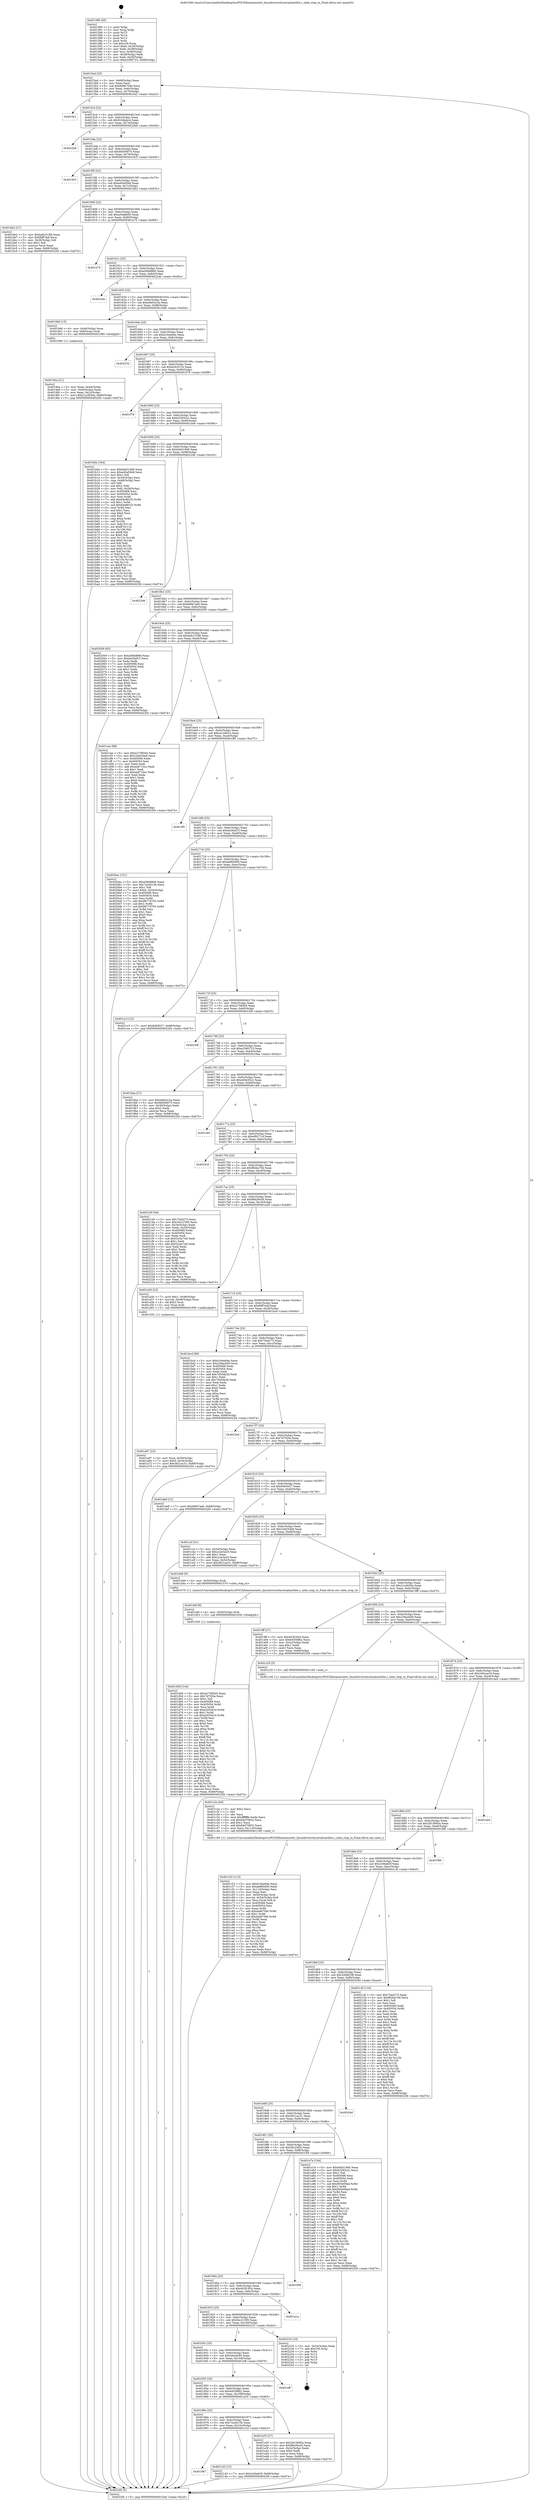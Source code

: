 digraph "0x401580" {
  label = "0x401580 (/mnt/c/Users/mathe/Desktop/tcc/POCII/binaries/extr_linuxdriversttyserialuartlite.c_ulite_stop_tx_Final-ollvm.out::main(0))"
  labelloc = "t"
  node[shape=record]

  Entry [label="",width=0.3,height=0.3,shape=circle,fillcolor=black,style=filled]
  "0x4015ad" [label="{
     0x4015ad [23]\l
     | [instrs]\l
     &nbsp;&nbsp;0x4015ad \<+3\>: mov -0x68(%rbp),%eax\l
     &nbsp;&nbsp;0x4015b0 \<+2\>: mov %eax,%ecx\l
     &nbsp;&nbsp;0x4015b2 \<+6\>: sub $0x8d96754b,%ecx\l
     &nbsp;&nbsp;0x4015b8 \<+3\>: mov %eax,-0x6c(%rbp)\l
     &nbsp;&nbsp;0x4015bb \<+3\>: mov %ecx,-0x70(%rbp)\l
     &nbsp;&nbsp;0x4015be \<+6\>: je 0000000000401fa2 \<main+0xa22\>\l
  }"]
  "0x401fa2" [label="{
     0x401fa2\l
  }", style=dashed]
  "0x4015c4" [label="{
     0x4015c4 [22]\l
     | [instrs]\l
     &nbsp;&nbsp;0x4015c4 \<+5\>: jmp 00000000004015c9 \<main+0x49\>\l
     &nbsp;&nbsp;0x4015c9 \<+3\>: mov -0x6c(%rbp),%eax\l
     &nbsp;&nbsp;0x4015cc \<+5\>: sub $0x91b6abc4,%eax\l
     &nbsp;&nbsp;0x4015d1 \<+3\>: mov %eax,-0x74(%rbp)\l
     &nbsp;&nbsp;0x4015d4 \<+6\>: je 00000000004022bd \<main+0xd3d\>\l
  }"]
  Exit [label="",width=0.3,height=0.3,shape=circle,fillcolor=black,style=filled,peripheries=2]
  "0x4022bd" [label="{
     0x4022bd\l
  }", style=dashed]
  "0x4015da" [label="{
     0x4015da [22]\l
     | [instrs]\l
     &nbsp;&nbsp;0x4015da \<+5\>: jmp 00000000004015df \<main+0x5f\>\l
     &nbsp;&nbsp;0x4015df \<+3\>: mov -0x6c(%rbp),%eax\l
     &nbsp;&nbsp;0x4015e2 \<+5\>: sub $0x9d506075,%eax\l
     &nbsp;&nbsp;0x4015e7 \<+3\>: mov %eax,-0x78(%rbp)\l
     &nbsp;&nbsp;0x4015ea \<+6\>: je 00000000004019c5 \<main+0x445\>\l
  }"]
  "0x401987" [label="{
     0x401987\l
  }", style=dashed]
  "0x4019c5" [label="{
     0x4019c5\l
  }", style=dashed]
  "0x4015f0" [label="{
     0x4015f0 [22]\l
     | [instrs]\l
     &nbsp;&nbsp;0x4015f0 \<+5\>: jmp 00000000004015f5 \<main+0x75\>\l
     &nbsp;&nbsp;0x4015f5 \<+3\>: mov -0x6c(%rbp),%eax\l
     &nbsp;&nbsp;0x4015f8 \<+5\>: sub $0xa45a50dd,%eax\l
     &nbsp;&nbsp;0x4015fd \<+3\>: mov %eax,-0x7c(%rbp)\l
     &nbsp;&nbsp;0x401600 \<+6\>: je 0000000000401bb2 \<main+0x632\>\l
  }"]
  "0x402143" [label="{
     0x402143 [12]\l
     | [instrs]\l
     &nbsp;&nbsp;0x402143 \<+7\>: movl $0x2c94a63f,-0x68(%rbp)\l
     &nbsp;&nbsp;0x40214a \<+5\>: jmp 00000000004022f4 \<main+0xd74\>\l
  }"]
  "0x401bb2" [label="{
     0x401bb2 [27]\l
     | [instrs]\l
     &nbsp;&nbsp;0x401bb2 \<+5\>: mov $0xba615186,%eax\l
     &nbsp;&nbsp;0x401bb7 \<+5\>: mov $0xfbff7daf,%ecx\l
     &nbsp;&nbsp;0x401bbc \<+3\>: mov -0x26(%rbp),%dl\l
     &nbsp;&nbsp;0x401bbf \<+3\>: test $0x1,%dl\l
     &nbsp;&nbsp;0x401bc2 \<+3\>: cmovne %ecx,%eax\l
     &nbsp;&nbsp;0x401bc5 \<+3\>: mov %eax,-0x68(%rbp)\l
     &nbsp;&nbsp;0x401bc8 \<+5\>: jmp 00000000004022f4 \<main+0xd74\>\l
  }"]
  "0x401606" [label="{
     0x401606 [22]\l
     | [instrs]\l
     &nbsp;&nbsp;0x401606 \<+5\>: jmp 000000000040160b \<main+0x8b\>\l
     &nbsp;&nbsp;0x40160b \<+3\>: mov -0x6c(%rbp),%eax\l
     &nbsp;&nbsp;0x40160e \<+5\>: sub $0xa54a8e00,%eax\l
     &nbsp;&nbsp;0x401613 \<+3\>: mov %eax,-0x80(%rbp)\l
     &nbsp;&nbsp;0x401616 \<+6\>: je 0000000000401e75 \<main+0x8f5\>\l
  }"]
  "0x401d58" [label="{
     0x401d58 [144]\l
     | [instrs]\l
     &nbsp;&nbsp;0x401d58 \<+5\>: mov $0xe27585b5,%eax\l
     &nbsp;&nbsp;0x401d5d \<+5\>: mov $0x7d7f20e,%ecx\l
     &nbsp;&nbsp;0x401d62 \<+2\>: mov $0x1,%dl\l
     &nbsp;&nbsp;0x401d64 \<+7\>: mov 0x405068,%esi\l
     &nbsp;&nbsp;0x401d6b \<+8\>: mov 0x405054,%r8d\l
     &nbsp;&nbsp;0x401d73 \<+3\>: mov %esi,%r9d\l
     &nbsp;&nbsp;0x401d76 \<+7\>: add $0xa2f33d1d,%r9d\l
     &nbsp;&nbsp;0x401d7d \<+4\>: sub $0x1,%r9d\l
     &nbsp;&nbsp;0x401d81 \<+7\>: sub $0xa2f33d1d,%r9d\l
     &nbsp;&nbsp;0x401d88 \<+4\>: imul %r9d,%esi\l
     &nbsp;&nbsp;0x401d8c \<+3\>: and $0x1,%esi\l
     &nbsp;&nbsp;0x401d8f \<+3\>: cmp $0x0,%esi\l
     &nbsp;&nbsp;0x401d92 \<+4\>: sete %r10b\l
     &nbsp;&nbsp;0x401d96 \<+4\>: cmp $0xa,%r8d\l
     &nbsp;&nbsp;0x401d9a \<+4\>: setl %r11b\l
     &nbsp;&nbsp;0x401d9e \<+3\>: mov %r10b,%bl\l
     &nbsp;&nbsp;0x401da1 \<+3\>: xor $0xff,%bl\l
     &nbsp;&nbsp;0x401da4 \<+3\>: mov %r11b,%r14b\l
     &nbsp;&nbsp;0x401da7 \<+4\>: xor $0xff,%r14b\l
     &nbsp;&nbsp;0x401dab \<+3\>: xor $0x0,%dl\l
     &nbsp;&nbsp;0x401dae \<+3\>: mov %bl,%r15b\l
     &nbsp;&nbsp;0x401db1 \<+4\>: and $0x0,%r15b\l
     &nbsp;&nbsp;0x401db5 \<+3\>: and %dl,%r10b\l
     &nbsp;&nbsp;0x401db8 \<+3\>: mov %r14b,%r12b\l
     &nbsp;&nbsp;0x401dbb \<+4\>: and $0x0,%r12b\l
     &nbsp;&nbsp;0x401dbf \<+3\>: and %dl,%r11b\l
     &nbsp;&nbsp;0x401dc2 \<+3\>: or %r10b,%r15b\l
     &nbsp;&nbsp;0x401dc5 \<+3\>: or %r11b,%r12b\l
     &nbsp;&nbsp;0x401dc8 \<+3\>: xor %r12b,%r15b\l
     &nbsp;&nbsp;0x401dcb \<+3\>: or %r14b,%bl\l
     &nbsp;&nbsp;0x401dce \<+3\>: xor $0xff,%bl\l
     &nbsp;&nbsp;0x401dd1 \<+3\>: or $0x0,%dl\l
     &nbsp;&nbsp;0x401dd4 \<+2\>: and %dl,%bl\l
     &nbsp;&nbsp;0x401dd6 \<+3\>: or %bl,%r15b\l
     &nbsp;&nbsp;0x401dd9 \<+4\>: test $0x1,%r15b\l
     &nbsp;&nbsp;0x401ddd \<+3\>: cmovne %ecx,%eax\l
     &nbsp;&nbsp;0x401de0 \<+3\>: mov %eax,-0x68(%rbp)\l
     &nbsp;&nbsp;0x401de3 \<+5\>: jmp 00000000004022f4 \<main+0xd74\>\l
  }"]
  "0x401e75" [label="{
     0x401e75\l
  }", style=dashed]
  "0x40161c" [label="{
     0x40161c [25]\l
     | [instrs]\l
     &nbsp;&nbsp;0x40161c \<+5\>: jmp 0000000000401621 \<main+0xa1\>\l
     &nbsp;&nbsp;0x401621 \<+3\>: mov -0x6c(%rbp),%eax\l
     &nbsp;&nbsp;0x401624 \<+5\>: sub $0xa59dd866,%eax\l
     &nbsp;&nbsp;0x401629 \<+6\>: mov %eax,-0x84(%rbp)\l
     &nbsp;&nbsp;0x40162f \<+6\>: je 00000000004022da \<main+0xd5a\>\l
  }"]
  "0x401d4f" [label="{
     0x401d4f [9]\l
     | [instrs]\l
     &nbsp;&nbsp;0x401d4f \<+4\>: mov -0x50(%rbp),%rdi\l
     &nbsp;&nbsp;0x401d53 \<+5\>: call 0000000000401030 \<free@plt\>\l
     | [calls]\l
     &nbsp;&nbsp;0x401030 \{1\} (unknown)\l
  }"]
  "0x4022da" [label="{
     0x4022da\l
  }", style=dashed]
  "0x401635" [label="{
     0x401635 [25]\l
     | [instrs]\l
     &nbsp;&nbsp;0x401635 \<+5\>: jmp 000000000040163a \<main+0xba\>\l
     &nbsp;&nbsp;0x40163a \<+3\>: mov -0x6c(%rbp),%eax\l
     &nbsp;&nbsp;0x40163d \<+5\>: sub $0xa9a02c2a,%eax\l
     &nbsp;&nbsp;0x401642 \<+6\>: mov %eax,-0x88(%rbp)\l
     &nbsp;&nbsp;0x401648 \<+6\>: je 00000000004019dd \<main+0x45d\>\l
  }"]
  "0x401c52" [label="{
     0x401c52 [113]\l
     | [instrs]\l
     &nbsp;&nbsp;0x401c52 \<+5\>: mov $0xb16eeb4e,%ecx\l
     &nbsp;&nbsp;0x401c57 \<+5\>: mov $0xdef60d09,%edx\l
     &nbsp;&nbsp;0x401c5c \<+6\>: mov -0x114(%rbp),%esi\l
     &nbsp;&nbsp;0x401c62 \<+3\>: imul %eax,%esi\l
     &nbsp;&nbsp;0x401c65 \<+4\>: mov -0x50(%rbp),%rdi\l
     &nbsp;&nbsp;0x401c69 \<+4\>: movslq -0x54(%rbp),%r8\l
     &nbsp;&nbsp;0x401c6d \<+4\>: mov %esi,(%rdi,%r8,4)\l
     &nbsp;&nbsp;0x401c71 \<+7\>: mov 0x405068,%eax\l
     &nbsp;&nbsp;0x401c78 \<+7\>: mov 0x405054,%esi\l
     &nbsp;&nbsp;0x401c7f \<+3\>: mov %eax,%r9d\l
     &nbsp;&nbsp;0x401c82 \<+7\>: add $0x4a667f46,%r9d\l
     &nbsp;&nbsp;0x401c89 \<+4\>: sub $0x1,%r9d\l
     &nbsp;&nbsp;0x401c8d \<+7\>: sub $0x4a667f46,%r9d\l
     &nbsp;&nbsp;0x401c94 \<+4\>: imul %r9d,%eax\l
     &nbsp;&nbsp;0x401c98 \<+3\>: and $0x1,%eax\l
     &nbsp;&nbsp;0x401c9b \<+3\>: cmp $0x0,%eax\l
     &nbsp;&nbsp;0x401c9e \<+4\>: sete %r10b\l
     &nbsp;&nbsp;0x401ca2 \<+3\>: cmp $0xa,%esi\l
     &nbsp;&nbsp;0x401ca5 \<+4\>: setl %r11b\l
     &nbsp;&nbsp;0x401ca9 \<+3\>: mov %r10b,%bl\l
     &nbsp;&nbsp;0x401cac \<+3\>: and %r11b,%bl\l
     &nbsp;&nbsp;0x401caf \<+3\>: xor %r11b,%r10b\l
     &nbsp;&nbsp;0x401cb2 \<+3\>: or %r10b,%bl\l
     &nbsp;&nbsp;0x401cb5 \<+3\>: test $0x1,%bl\l
     &nbsp;&nbsp;0x401cb8 \<+3\>: cmovne %edx,%ecx\l
     &nbsp;&nbsp;0x401cbb \<+3\>: mov %ecx,-0x68(%rbp)\l
     &nbsp;&nbsp;0x401cbe \<+5\>: jmp 00000000004022f4 \<main+0xd74\>\l
  }"]
  "0x4019dd" [label="{
     0x4019dd [13]\l
     | [instrs]\l
     &nbsp;&nbsp;0x4019dd \<+4\>: mov -0x40(%rbp),%rax\l
     &nbsp;&nbsp;0x4019e1 \<+4\>: mov 0x8(%rax),%rdi\l
     &nbsp;&nbsp;0x4019e5 \<+5\>: call 0000000000401060 \<atoi@plt\>\l
     | [calls]\l
     &nbsp;&nbsp;0x401060 \{1\} (unknown)\l
  }"]
  "0x40164e" [label="{
     0x40164e [25]\l
     | [instrs]\l
     &nbsp;&nbsp;0x40164e \<+5\>: jmp 0000000000401653 \<main+0xd3\>\l
     &nbsp;&nbsp;0x401653 \<+3\>: mov -0x6c(%rbp),%eax\l
     &nbsp;&nbsp;0x401656 \<+5\>: sub $0xb16eeb4e,%eax\l
     &nbsp;&nbsp;0x40165b \<+6\>: mov %eax,-0x8c(%rbp)\l
     &nbsp;&nbsp;0x401661 \<+6\>: je 0000000000402252 \<main+0xcd2\>\l
  }"]
  "0x401c2a" [label="{
     0x401c2a [40]\l
     | [instrs]\l
     &nbsp;&nbsp;0x401c2a \<+5\>: mov $0x2,%ecx\l
     &nbsp;&nbsp;0x401c2f \<+1\>: cltd\l
     &nbsp;&nbsp;0x401c30 \<+2\>: idiv %ecx\l
     &nbsp;&nbsp;0x401c32 \<+6\>: imul $0xfffffffe,%edx,%ecx\l
     &nbsp;&nbsp;0x401c38 \<+6\>: sub $0x64d70832,%ecx\l
     &nbsp;&nbsp;0x401c3e \<+3\>: add $0x1,%ecx\l
     &nbsp;&nbsp;0x401c41 \<+6\>: add $0x64d70832,%ecx\l
     &nbsp;&nbsp;0x401c47 \<+6\>: mov %ecx,-0x114(%rbp)\l
     &nbsp;&nbsp;0x401c4d \<+5\>: call 0000000000401160 \<next_i\>\l
     | [calls]\l
     &nbsp;&nbsp;0x401160 \{1\} (/mnt/c/Users/mathe/Desktop/tcc/POCII/binaries/extr_linuxdriversttyserialuartlite.c_ulite_stop_tx_Final-ollvm.out::next_i)\l
  }"]
  "0x402252" [label="{
     0x402252\l
  }", style=dashed]
  "0x401667" [label="{
     0x401667 [25]\l
     | [instrs]\l
     &nbsp;&nbsp;0x401667 \<+5\>: jmp 000000000040166c \<main+0xec\>\l
     &nbsp;&nbsp;0x40166c \<+3\>: mov -0x6c(%rbp),%eax\l
     &nbsp;&nbsp;0x40166f \<+5\>: sub $0xb242f11b,%eax\l
     &nbsp;&nbsp;0x401674 \<+6\>: mov %eax,-0x90(%rbp)\l
     &nbsp;&nbsp;0x40167a \<+6\>: je 0000000000401f78 \<main+0x9f8\>\l
  }"]
  "0x401a67" [label="{
     0x401a67 [23]\l
     | [instrs]\l
     &nbsp;&nbsp;0x401a67 \<+4\>: mov %rax,-0x50(%rbp)\l
     &nbsp;&nbsp;0x401a6b \<+7\>: movl $0x0,-0x54(%rbp)\l
     &nbsp;&nbsp;0x401a72 \<+7\>: movl $0x3621ac31,-0x68(%rbp)\l
     &nbsp;&nbsp;0x401a79 \<+5\>: jmp 00000000004022f4 \<main+0xd74\>\l
  }"]
  "0x401f78" [label="{
     0x401f78\l
  }", style=dashed]
  "0x401680" [label="{
     0x401680 [25]\l
     | [instrs]\l
     &nbsp;&nbsp;0x401680 \<+5\>: jmp 0000000000401685 \<main+0x105\>\l
     &nbsp;&nbsp;0x401685 \<+3\>: mov -0x6c(%rbp),%eax\l
     &nbsp;&nbsp;0x401688 \<+5\>: sub $0xb3293c2c,%eax\l
     &nbsp;&nbsp;0x40168d \<+6\>: mov %eax,-0x94(%rbp)\l
     &nbsp;&nbsp;0x401693 \<+6\>: je 0000000000401b0e \<main+0x58e\>\l
  }"]
  "0x40196e" [label="{
     0x40196e [25]\l
     | [instrs]\l
     &nbsp;&nbsp;0x40196e \<+5\>: jmp 0000000000401973 \<main+0x3f3\>\l
     &nbsp;&nbsp;0x401973 \<+3\>: mov -0x6c(%rbp),%eax\l
     &nbsp;&nbsp;0x401976 \<+5\>: sub $0x7a2a0156,%eax\l
     &nbsp;&nbsp;0x40197b \<+6\>: mov %eax,-0x10c(%rbp)\l
     &nbsp;&nbsp;0x401981 \<+6\>: je 0000000000402143 \<main+0xbc3\>\l
  }"]
  "0x401b0e" [label="{
     0x401b0e [164]\l
     | [instrs]\l
     &nbsp;&nbsp;0x401b0e \<+5\>: mov $0xb9a519d0,%eax\l
     &nbsp;&nbsp;0x401b13 \<+5\>: mov $0xa45a50dd,%ecx\l
     &nbsp;&nbsp;0x401b18 \<+2\>: mov $0x1,%dl\l
     &nbsp;&nbsp;0x401b1a \<+3\>: mov -0x54(%rbp),%esi\l
     &nbsp;&nbsp;0x401b1d \<+3\>: cmp -0x48(%rbp),%esi\l
     &nbsp;&nbsp;0x401b20 \<+4\>: setl %dil\l
     &nbsp;&nbsp;0x401b24 \<+4\>: and $0x1,%dil\l
     &nbsp;&nbsp;0x401b28 \<+4\>: mov %dil,-0x26(%rbp)\l
     &nbsp;&nbsp;0x401b2c \<+7\>: mov 0x405068,%esi\l
     &nbsp;&nbsp;0x401b33 \<+8\>: mov 0x405054,%r8d\l
     &nbsp;&nbsp;0x401b3b \<+3\>: mov %esi,%r9d\l
     &nbsp;&nbsp;0x401b3e \<+7\>: add $0x64e881f2,%r9d\l
     &nbsp;&nbsp;0x401b45 \<+4\>: sub $0x1,%r9d\l
     &nbsp;&nbsp;0x401b49 \<+7\>: sub $0x64e881f2,%r9d\l
     &nbsp;&nbsp;0x401b50 \<+4\>: imul %r9d,%esi\l
     &nbsp;&nbsp;0x401b54 \<+3\>: and $0x1,%esi\l
     &nbsp;&nbsp;0x401b57 \<+3\>: cmp $0x0,%esi\l
     &nbsp;&nbsp;0x401b5a \<+4\>: sete %dil\l
     &nbsp;&nbsp;0x401b5e \<+4\>: cmp $0xa,%r8d\l
     &nbsp;&nbsp;0x401b62 \<+4\>: setl %r10b\l
     &nbsp;&nbsp;0x401b66 \<+3\>: mov %dil,%r11b\l
     &nbsp;&nbsp;0x401b69 \<+4\>: xor $0xff,%r11b\l
     &nbsp;&nbsp;0x401b6d \<+3\>: mov %r10b,%bl\l
     &nbsp;&nbsp;0x401b70 \<+3\>: xor $0xff,%bl\l
     &nbsp;&nbsp;0x401b73 \<+3\>: xor $0x0,%dl\l
     &nbsp;&nbsp;0x401b76 \<+3\>: mov %r11b,%r14b\l
     &nbsp;&nbsp;0x401b79 \<+4\>: and $0x0,%r14b\l
     &nbsp;&nbsp;0x401b7d \<+3\>: and %dl,%dil\l
     &nbsp;&nbsp;0x401b80 \<+3\>: mov %bl,%r15b\l
     &nbsp;&nbsp;0x401b83 \<+4\>: and $0x0,%r15b\l
     &nbsp;&nbsp;0x401b87 \<+3\>: and %dl,%r10b\l
     &nbsp;&nbsp;0x401b8a \<+3\>: or %dil,%r14b\l
     &nbsp;&nbsp;0x401b8d \<+3\>: or %r10b,%r15b\l
     &nbsp;&nbsp;0x401b90 \<+3\>: xor %r15b,%r14b\l
     &nbsp;&nbsp;0x401b93 \<+3\>: or %bl,%r11b\l
     &nbsp;&nbsp;0x401b96 \<+4\>: xor $0xff,%r11b\l
     &nbsp;&nbsp;0x401b9a \<+3\>: or $0x0,%dl\l
     &nbsp;&nbsp;0x401b9d \<+3\>: and %dl,%r11b\l
     &nbsp;&nbsp;0x401ba0 \<+3\>: or %r11b,%r14b\l
     &nbsp;&nbsp;0x401ba3 \<+4\>: test $0x1,%r14b\l
     &nbsp;&nbsp;0x401ba7 \<+3\>: cmovne %ecx,%eax\l
     &nbsp;&nbsp;0x401baa \<+3\>: mov %eax,-0x68(%rbp)\l
     &nbsp;&nbsp;0x401bad \<+5\>: jmp 00000000004022f4 \<main+0xd74\>\l
  }"]
  "0x401699" [label="{
     0x401699 [25]\l
     | [instrs]\l
     &nbsp;&nbsp;0x401699 \<+5\>: jmp 000000000040169e \<main+0x11e\>\l
     &nbsp;&nbsp;0x40169e \<+3\>: mov -0x6c(%rbp),%eax\l
     &nbsp;&nbsp;0x4016a1 \<+5\>: sub $0xb9a519d0,%eax\l
     &nbsp;&nbsp;0x4016a6 \<+6\>: mov %eax,-0x98(%rbp)\l
     &nbsp;&nbsp;0x4016ac \<+6\>: je 0000000000402246 \<main+0xcc6\>\l
  }"]
  "0x401a35" [label="{
     0x401a35 [27]\l
     | [instrs]\l
     &nbsp;&nbsp;0x401a35 \<+5\>: mov $0x2815685a,%eax\l
     &nbsp;&nbsp;0x401a3a \<+5\>: mov $0xf8d26e26,%ecx\l
     &nbsp;&nbsp;0x401a3f \<+3\>: mov -0x2c(%rbp),%edx\l
     &nbsp;&nbsp;0x401a42 \<+3\>: cmp $0x0,%edx\l
     &nbsp;&nbsp;0x401a45 \<+3\>: cmove %ecx,%eax\l
     &nbsp;&nbsp;0x401a48 \<+3\>: mov %eax,-0x68(%rbp)\l
     &nbsp;&nbsp;0x401a4b \<+5\>: jmp 00000000004022f4 \<main+0xd74\>\l
  }"]
  "0x402246" [label="{
     0x402246\l
  }", style=dashed]
  "0x4016b2" [label="{
     0x4016b2 [25]\l
     | [instrs]\l
     &nbsp;&nbsp;0x4016b2 \<+5\>: jmp 00000000004016b7 \<main+0x137\>\l
     &nbsp;&nbsp;0x4016b7 \<+3\>: mov -0x6c(%rbp),%eax\l
     &nbsp;&nbsp;0x4016ba \<+5\>: sub $0xb9f47ae6,%eax\l
     &nbsp;&nbsp;0x4016bf \<+6\>: mov %eax,-0x9c(%rbp)\l
     &nbsp;&nbsp;0x4016c5 \<+6\>: je 0000000000402059 \<main+0xad9\>\l
  }"]
  "0x401955" [label="{
     0x401955 [25]\l
     | [instrs]\l
     &nbsp;&nbsp;0x401955 \<+5\>: jmp 000000000040195a \<main+0x3da\>\l
     &nbsp;&nbsp;0x40195a \<+3\>: mov -0x6c(%rbp),%eax\l
     &nbsp;&nbsp;0x40195d \<+5\>: sub $0x64558fb2,%eax\l
     &nbsp;&nbsp;0x401962 \<+6\>: mov %eax,-0x108(%rbp)\l
     &nbsp;&nbsp;0x401968 \<+6\>: je 0000000000401a35 \<main+0x4b5\>\l
  }"]
  "0x402059" [label="{
     0x402059 [83]\l
     | [instrs]\l
     &nbsp;&nbsp;0x402059 \<+5\>: mov $0xa59dd866,%eax\l
     &nbsp;&nbsp;0x40205e \<+5\>: mov $0xde26af15,%ecx\l
     &nbsp;&nbsp;0x402063 \<+2\>: xor %edx,%edx\l
     &nbsp;&nbsp;0x402065 \<+7\>: mov 0x405068,%esi\l
     &nbsp;&nbsp;0x40206c \<+7\>: mov 0x405054,%edi\l
     &nbsp;&nbsp;0x402073 \<+3\>: sub $0x1,%edx\l
     &nbsp;&nbsp;0x402076 \<+3\>: mov %esi,%r8d\l
     &nbsp;&nbsp;0x402079 \<+3\>: add %edx,%r8d\l
     &nbsp;&nbsp;0x40207c \<+4\>: imul %r8d,%esi\l
     &nbsp;&nbsp;0x402080 \<+3\>: and $0x1,%esi\l
     &nbsp;&nbsp;0x402083 \<+3\>: cmp $0x0,%esi\l
     &nbsp;&nbsp;0x402086 \<+4\>: sete %r9b\l
     &nbsp;&nbsp;0x40208a \<+3\>: cmp $0xa,%edi\l
     &nbsp;&nbsp;0x40208d \<+4\>: setl %r10b\l
     &nbsp;&nbsp;0x402091 \<+3\>: mov %r9b,%r11b\l
     &nbsp;&nbsp;0x402094 \<+3\>: and %r10b,%r11b\l
     &nbsp;&nbsp;0x402097 \<+3\>: xor %r10b,%r9b\l
     &nbsp;&nbsp;0x40209a \<+3\>: or %r9b,%r11b\l
     &nbsp;&nbsp;0x40209d \<+4\>: test $0x1,%r11b\l
     &nbsp;&nbsp;0x4020a1 \<+3\>: cmovne %ecx,%eax\l
     &nbsp;&nbsp;0x4020a4 \<+3\>: mov %eax,-0x68(%rbp)\l
     &nbsp;&nbsp;0x4020a7 \<+5\>: jmp 00000000004022f4 \<main+0xd74\>\l
  }"]
  "0x4016cb" [label="{
     0x4016cb [25]\l
     | [instrs]\l
     &nbsp;&nbsp;0x4016cb \<+5\>: jmp 00000000004016d0 \<main+0x150\>\l
     &nbsp;&nbsp;0x4016d0 \<+3\>: mov -0x6c(%rbp),%eax\l
     &nbsp;&nbsp;0x4016d3 \<+5\>: sub $0xba615186,%eax\l
     &nbsp;&nbsp;0x4016d8 \<+6\>: mov %eax,-0xa0(%rbp)\l
     &nbsp;&nbsp;0x4016de \<+6\>: je 0000000000401cee \<main+0x76e\>\l
  }"]
  "0x401eff" [label="{
     0x401eff\l
  }", style=dashed]
  "0x401cee" [label="{
     0x401cee [88]\l
     | [instrs]\l
     &nbsp;&nbsp;0x401cee \<+5\>: mov $0xe27585b5,%eax\l
     &nbsp;&nbsp;0x401cf3 \<+5\>: mov $0x1bd254e8,%ecx\l
     &nbsp;&nbsp;0x401cf8 \<+7\>: mov 0x405068,%edx\l
     &nbsp;&nbsp;0x401cff \<+7\>: mov 0x405054,%esi\l
     &nbsp;&nbsp;0x401d06 \<+2\>: mov %edx,%edi\l
     &nbsp;&nbsp;0x401d08 \<+6\>: add $0xea9710cc,%edi\l
     &nbsp;&nbsp;0x401d0e \<+3\>: sub $0x1,%edi\l
     &nbsp;&nbsp;0x401d11 \<+6\>: sub $0xea9710cc,%edi\l
     &nbsp;&nbsp;0x401d17 \<+3\>: imul %edi,%edx\l
     &nbsp;&nbsp;0x401d1a \<+3\>: and $0x1,%edx\l
     &nbsp;&nbsp;0x401d1d \<+3\>: cmp $0x0,%edx\l
     &nbsp;&nbsp;0x401d20 \<+4\>: sete %r8b\l
     &nbsp;&nbsp;0x401d24 \<+3\>: cmp $0xa,%esi\l
     &nbsp;&nbsp;0x401d27 \<+4\>: setl %r9b\l
     &nbsp;&nbsp;0x401d2b \<+3\>: mov %r8b,%r10b\l
     &nbsp;&nbsp;0x401d2e \<+3\>: and %r9b,%r10b\l
     &nbsp;&nbsp;0x401d31 \<+3\>: xor %r9b,%r8b\l
     &nbsp;&nbsp;0x401d34 \<+3\>: or %r8b,%r10b\l
     &nbsp;&nbsp;0x401d37 \<+4\>: test $0x1,%r10b\l
     &nbsp;&nbsp;0x401d3b \<+3\>: cmovne %ecx,%eax\l
     &nbsp;&nbsp;0x401d3e \<+3\>: mov %eax,-0x68(%rbp)\l
     &nbsp;&nbsp;0x401d41 \<+5\>: jmp 00000000004022f4 \<main+0xd74\>\l
  }"]
  "0x4016e4" [label="{
     0x4016e4 [25]\l
     | [instrs]\l
     &nbsp;&nbsp;0x4016e4 \<+5\>: jmp 00000000004016e9 \<main+0x169\>\l
     &nbsp;&nbsp;0x4016e9 \<+3\>: mov -0x6c(%rbp),%eax\l
     &nbsp;&nbsp;0x4016ec \<+5\>: sub $0xca1d491e,%eax\l
     &nbsp;&nbsp;0x4016f1 \<+6\>: mov %eax,-0xa4(%rbp)\l
     &nbsp;&nbsp;0x4016f7 \<+6\>: je 0000000000401ff5 \<main+0xa75\>\l
  }"]
  "0x40193c" [label="{
     0x40193c [25]\l
     | [instrs]\l
     &nbsp;&nbsp;0x40193c \<+5\>: jmp 0000000000401941 \<main+0x3c1\>\l
     &nbsp;&nbsp;0x401941 \<+3\>: mov -0x6c(%rbp),%eax\l
     &nbsp;&nbsp;0x401944 \<+5\>: sub $0x5a0cbc95,%eax\l
     &nbsp;&nbsp;0x401949 \<+6\>: mov %eax,-0x104(%rbp)\l
     &nbsp;&nbsp;0x40194f \<+6\>: je 0000000000401eff \<main+0x97f\>\l
  }"]
  "0x401ff5" [label="{
     0x401ff5\l
  }", style=dashed]
  "0x4016fd" [label="{
     0x4016fd [25]\l
     | [instrs]\l
     &nbsp;&nbsp;0x4016fd \<+5\>: jmp 0000000000401702 \<main+0x182\>\l
     &nbsp;&nbsp;0x401702 \<+3\>: mov -0x6c(%rbp),%eax\l
     &nbsp;&nbsp;0x401705 \<+5\>: sub $0xde26af15,%eax\l
     &nbsp;&nbsp;0x40170a \<+6\>: mov %eax,-0xa8(%rbp)\l
     &nbsp;&nbsp;0x401710 \<+6\>: je 00000000004020ac \<main+0xb2c\>\l
  }"]
  "0x402233" [label="{
     0x402233 [19]\l
     | [instrs]\l
     &nbsp;&nbsp;0x402233 \<+3\>: mov -0x24(%rbp),%eax\l
     &nbsp;&nbsp;0x402236 \<+7\>: add $0x100,%rsp\l
     &nbsp;&nbsp;0x40223d \<+1\>: pop %rbx\l
     &nbsp;&nbsp;0x40223e \<+2\>: pop %r12\l
     &nbsp;&nbsp;0x402240 \<+2\>: pop %r14\l
     &nbsp;&nbsp;0x402242 \<+2\>: pop %r15\l
     &nbsp;&nbsp;0x402244 \<+1\>: pop %rbp\l
     &nbsp;&nbsp;0x402245 \<+1\>: ret\l
  }"]
  "0x4020ac" [label="{
     0x4020ac [151]\l
     | [instrs]\l
     &nbsp;&nbsp;0x4020ac \<+5\>: mov $0xa59dd866,%eax\l
     &nbsp;&nbsp;0x4020b1 \<+5\>: mov $0x7a2a0156,%ecx\l
     &nbsp;&nbsp;0x4020b6 \<+2\>: mov $0x1,%dl\l
     &nbsp;&nbsp;0x4020b8 \<+7\>: movl $0x0,-0x34(%rbp)\l
     &nbsp;&nbsp;0x4020bf \<+7\>: mov 0x405068,%esi\l
     &nbsp;&nbsp;0x4020c6 \<+7\>: mov 0x405054,%edi\l
     &nbsp;&nbsp;0x4020cd \<+3\>: mov %esi,%r8d\l
     &nbsp;&nbsp;0x4020d0 \<+7\>: add $0x8877d705,%r8d\l
     &nbsp;&nbsp;0x4020d7 \<+4\>: sub $0x1,%r8d\l
     &nbsp;&nbsp;0x4020db \<+7\>: sub $0x8877d705,%r8d\l
     &nbsp;&nbsp;0x4020e2 \<+4\>: imul %r8d,%esi\l
     &nbsp;&nbsp;0x4020e6 \<+3\>: and $0x1,%esi\l
     &nbsp;&nbsp;0x4020e9 \<+3\>: cmp $0x0,%esi\l
     &nbsp;&nbsp;0x4020ec \<+4\>: sete %r9b\l
     &nbsp;&nbsp;0x4020f0 \<+3\>: cmp $0xa,%edi\l
     &nbsp;&nbsp;0x4020f3 \<+4\>: setl %r10b\l
     &nbsp;&nbsp;0x4020f7 \<+3\>: mov %r9b,%r11b\l
     &nbsp;&nbsp;0x4020fa \<+4\>: xor $0xff,%r11b\l
     &nbsp;&nbsp;0x4020fe \<+3\>: mov %r10b,%bl\l
     &nbsp;&nbsp;0x402101 \<+3\>: xor $0xff,%bl\l
     &nbsp;&nbsp;0x402104 \<+3\>: xor $0x1,%dl\l
     &nbsp;&nbsp;0x402107 \<+3\>: mov %r11b,%r14b\l
     &nbsp;&nbsp;0x40210a \<+4\>: and $0xff,%r14b\l
     &nbsp;&nbsp;0x40210e \<+3\>: and %dl,%r9b\l
     &nbsp;&nbsp;0x402111 \<+3\>: mov %bl,%r15b\l
     &nbsp;&nbsp;0x402114 \<+4\>: and $0xff,%r15b\l
     &nbsp;&nbsp;0x402118 \<+3\>: and %dl,%r10b\l
     &nbsp;&nbsp;0x40211b \<+3\>: or %r9b,%r14b\l
     &nbsp;&nbsp;0x40211e \<+3\>: or %r10b,%r15b\l
     &nbsp;&nbsp;0x402121 \<+3\>: xor %r15b,%r14b\l
     &nbsp;&nbsp;0x402124 \<+3\>: or %bl,%r11b\l
     &nbsp;&nbsp;0x402127 \<+4\>: xor $0xff,%r11b\l
     &nbsp;&nbsp;0x40212b \<+3\>: or $0x1,%dl\l
     &nbsp;&nbsp;0x40212e \<+3\>: and %dl,%r11b\l
     &nbsp;&nbsp;0x402131 \<+3\>: or %r11b,%r14b\l
     &nbsp;&nbsp;0x402134 \<+4\>: test $0x1,%r14b\l
     &nbsp;&nbsp;0x402138 \<+3\>: cmovne %ecx,%eax\l
     &nbsp;&nbsp;0x40213b \<+3\>: mov %eax,-0x68(%rbp)\l
     &nbsp;&nbsp;0x40213e \<+5\>: jmp 00000000004022f4 \<main+0xd74\>\l
  }"]
  "0x401716" [label="{
     0x401716 [25]\l
     | [instrs]\l
     &nbsp;&nbsp;0x401716 \<+5\>: jmp 000000000040171b \<main+0x19b\>\l
     &nbsp;&nbsp;0x40171b \<+3\>: mov -0x6c(%rbp),%eax\l
     &nbsp;&nbsp;0x40171e \<+5\>: sub $0xdef60d09,%eax\l
     &nbsp;&nbsp;0x401723 \<+6\>: mov %eax,-0xac(%rbp)\l
     &nbsp;&nbsp;0x401729 \<+6\>: je 0000000000401cc3 \<main+0x743\>\l
  }"]
  "0x401923" [label="{
     0x401923 [25]\l
     | [instrs]\l
     &nbsp;&nbsp;0x401923 \<+5\>: jmp 0000000000401928 \<main+0x3a8\>\l
     &nbsp;&nbsp;0x401928 \<+3\>: mov -0x6c(%rbp),%eax\l
     &nbsp;&nbsp;0x40192b \<+5\>: sub $0x54c21595,%eax\l
     &nbsp;&nbsp;0x401930 \<+6\>: mov %eax,-0x100(%rbp)\l
     &nbsp;&nbsp;0x401936 \<+6\>: je 0000000000402233 \<main+0xcb3\>\l
  }"]
  "0x401cc3" [label="{
     0x401cc3 [12]\l
     | [instrs]\l
     &nbsp;&nbsp;0x401cc3 \<+7\>: movl $0x8483027,-0x68(%rbp)\l
     &nbsp;&nbsp;0x401cca \<+5\>: jmp 00000000004022f4 \<main+0xd74\>\l
  }"]
  "0x40172f" [label="{
     0x40172f [25]\l
     | [instrs]\l
     &nbsp;&nbsp;0x40172f \<+5\>: jmp 0000000000401734 \<main+0x1b4\>\l
     &nbsp;&nbsp;0x401734 \<+3\>: mov -0x6c(%rbp),%eax\l
     &nbsp;&nbsp;0x401737 \<+5\>: sub $0xe27585b5,%eax\l
     &nbsp;&nbsp;0x40173c \<+6\>: mov %eax,-0xb0(%rbp)\l
     &nbsp;&nbsp;0x401742 \<+6\>: je 000000000040229f \<main+0xd1f\>\l
  }"]
  "0x401a1a" [label="{
     0x401a1a\l
  }", style=dashed]
  "0x40229f" [label="{
     0x40229f\l
  }", style=dashed]
  "0x401748" [label="{
     0x401748 [25]\l
     | [instrs]\l
     &nbsp;&nbsp;0x401748 \<+5\>: jmp 000000000040174d \<main+0x1cd\>\l
     &nbsp;&nbsp;0x40174d \<+3\>: mov -0x6c(%rbp),%eax\l
     &nbsp;&nbsp;0x401750 \<+5\>: sub $0xe3380723,%eax\l
     &nbsp;&nbsp;0x401755 \<+6\>: mov %eax,-0xb4(%rbp)\l
     &nbsp;&nbsp;0x40175b \<+6\>: je 00000000004019aa \<main+0x42a\>\l
  }"]
  "0x40190a" [label="{
     0x40190a [25]\l
     | [instrs]\l
     &nbsp;&nbsp;0x40190a \<+5\>: jmp 000000000040190f \<main+0x38f\>\l
     &nbsp;&nbsp;0x40190f \<+3\>: mov -0x6c(%rbp),%eax\l
     &nbsp;&nbsp;0x401912 \<+5\>: sub $0x403f1854,%eax\l
     &nbsp;&nbsp;0x401917 \<+6\>: mov %eax,-0xfc(%rbp)\l
     &nbsp;&nbsp;0x40191d \<+6\>: je 0000000000401a1a \<main+0x49a\>\l
  }"]
  "0x4019aa" [label="{
     0x4019aa [27]\l
     | [instrs]\l
     &nbsp;&nbsp;0x4019aa \<+5\>: mov $0xa9a02c2a,%eax\l
     &nbsp;&nbsp;0x4019af \<+5\>: mov $0x9d506075,%ecx\l
     &nbsp;&nbsp;0x4019b4 \<+3\>: mov -0x30(%rbp),%edx\l
     &nbsp;&nbsp;0x4019b7 \<+3\>: cmp $0x2,%edx\l
     &nbsp;&nbsp;0x4019ba \<+3\>: cmovne %ecx,%eax\l
     &nbsp;&nbsp;0x4019bd \<+3\>: mov %eax,-0x68(%rbp)\l
     &nbsp;&nbsp;0x4019c0 \<+5\>: jmp 00000000004022f4 \<main+0xd74\>\l
  }"]
  "0x401761" [label="{
     0x401761 [25]\l
     | [instrs]\l
     &nbsp;&nbsp;0x401761 \<+5\>: jmp 0000000000401766 \<main+0x1e6\>\l
     &nbsp;&nbsp;0x401766 \<+3\>: mov -0x6c(%rbp),%eax\l
     &nbsp;&nbsp;0x401769 \<+5\>: sub $0xe93b35c2,%eax\l
     &nbsp;&nbsp;0x40176e \<+6\>: mov %eax,-0xb8(%rbp)\l
     &nbsp;&nbsp;0x401774 \<+6\>: je 0000000000401df4 \<main+0x874\>\l
  }"]
  "0x4022f4" [label="{
     0x4022f4 [5]\l
     | [instrs]\l
     &nbsp;&nbsp;0x4022f4 \<+5\>: jmp 00000000004015ad \<main+0x2d\>\l
  }"]
  "0x401580" [label="{
     0x401580 [45]\l
     | [instrs]\l
     &nbsp;&nbsp;0x401580 \<+1\>: push %rbp\l
     &nbsp;&nbsp;0x401581 \<+3\>: mov %rsp,%rbp\l
     &nbsp;&nbsp;0x401584 \<+2\>: push %r15\l
     &nbsp;&nbsp;0x401586 \<+2\>: push %r14\l
     &nbsp;&nbsp;0x401588 \<+2\>: push %r12\l
     &nbsp;&nbsp;0x40158a \<+1\>: push %rbx\l
     &nbsp;&nbsp;0x40158b \<+7\>: sub $0x100,%rsp\l
     &nbsp;&nbsp;0x401592 \<+7\>: movl $0x0,-0x34(%rbp)\l
     &nbsp;&nbsp;0x401599 \<+3\>: mov %edi,-0x38(%rbp)\l
     &nbsp;&nbsp;0x40159c \<+4\>: mov %rsi,-0x40(%rbp)\l
     &nbsp;&nbsp;0x4015a0 \<+3\>: mov -0x38(%rbp),%edi\l
     &nbsp;&nbsp;0x4015a3 \<+3\>: mov %edi,-0x30(%rbp)\l
     &nbsp;&nbsp;0x4015a6 \<+7\>: movl $0xe3380723,-0x68(%rbp)\l
  }"]
  "0x4019ea" [label="{
     0x4019ea [21]\l
     | [instrs]\l
     &nbsp;&nbsp;0x4019ea \<+3\>: mov %eax,-0x44(%rbp)\l
     &nbsp;&nbsp;0x4019ed \<+3\>: mov -0x44(%rbp),%eax\l
     &nbsp;&nbsp;0x4019f0 \<+3\>: mov %eax,-0x2c(%rbp)\l
     &nbsp;&nbsp;0x4019f3 \<+7\>: movl $0x21a3630a,-0x68(%rbp)\l
     &nbsp;&nbsp;0x4019fa \<+5\>: jmp 00000000004022f4 \<main+0xd74\>\l
  }"]
  "0x401f59" [label="{
     0x401f59\l
  }", style=dashed]
  "0x401df4" [label="{
     0x401df4\l
  }", style=dashed]
  "0x40177a" [label="{
     0x40177a [25]\l
     | [instrs]\l
     &nbsp;&nbsp;0x40177a \<+5\>: jmp 000000000040177f \<main+0x1ff\>\l
     &nbsp;&nbsp;0x40177f \<+3\>: mov -0x6c(%rbp),%eax\l
     &nbsp;&nbsp;0x401782 \<+5\>: sub $0xef8271cf,%eax\l
     &nbsp;&nbsp;0x401787 \<+6\>: mov %eax,-0xbc(%rbp)\l
     &nbsp;&nbsp;0x40178d \<+6\>: je 00000000004022c9 \<main+0xd49\>\l
  }"]
  "0x4018f1" [label="{
     0x4018f1 [25]\l
     | [instrs]\l
     &nbsp;&nbsp;0x4018f1 \<+5\>: jmp 00000000004018f6 \<main+0x376\>\l
     &nbsp;&nbsp;0x4018f6 \<+3\>: mov -0x6c(%rbp),%eax\l
     &nbsp;&nbsp;0x4018f9 \<+5\>: sub $0x3bc24f3c,%eax\l
     &nbsp;&nbsp;0x4018fe \<+6\>: mov %eax,-0xf8(%rbp)\l
     &nbsp;&nbsp;0x401904 \<+6\>: je 0000000000401f59 \<main+0x9d9\>\l
  }"]
  "0x4022c9" [label="{
     0x4022c9\l
  }", style=dashed]
  "0x401793" [label="{
     0x401793 [25]\l
     | [instrs]\l
     &nbsp;&nbsp;0x401793 \<+5\>: jmp 0000000000401798 \<main+0x218\>\l
     &nbsp;&nbsp;0x401798 \<+3\>: mov -0x6c(%rbp),%eax\l
     &nbsp;&nbsp;0x40179b \<+5\>: sub $0xf82ba70d,%eax\l
     &nbsp;&nbsp;0x4017a0 \<+6\>: mov %eax,-0xc0(%rbp)\l
     &nbsp;&nbsp;0x4017a6 \<+6\>: je 00000000004021d5 \<main+0xc55\>\l
  }"]
  "0x401a7e" [label="{
     0x401a7e [144]\l
     | [instrs]\l
     &nbsp;&nbsp;0x401a7e \<+5\>: mov $0xb9a519d0,%eax\l
     &nbsp;&nbsp;0x401a83 \<+5\>: mov $0xb3293c2c,%ecx\l
     &nbsp;&nbsp;0x401a88 \<+2\>: mov $0x1,%dl\l
     &nbsp;&nbsp;0x401a8a \<+7\>: mov 0x405068,%esi\l
     &nbsp;&nbsp;0x401a91 \<+7\>: mov 0x405054,%edi\l
     &nbsp;&nbsp;0x401a98 \<+3\>: mov %esi,%r8d\l
     &nbsp;&nbsp;0x401a9b \<+7\>: sub $0x905e09ad,%r8d\l
     &nbsp;&nbsp;0x401aa2 \<+4\>: sub $0x1,%r8d\l
     &nbsp;&nbsp;0x401aa6 \<+7\>: add $0x905e09ad,%r8d\l
     &nbsp;&nbsp;0x401aad \<+4\>: imul %r8d,%esi\l
     &nbsp;&nbsp;0x401ab1 \<+3\>: and $0x1,%esi\l
     &nbsp;&nbsp;0x401ab4 \<+3\>: cmp $0x0,%esi\l
     &nbsp;&nbsp;0x401ab7 \<+4\>: sete %r9b\l
     &nbsp;&nbsp;0x401abb \<+3\>: cmp $0xa,%edi\l
     &nbsp;&nbsp;0x401abe \<+4\>: setl %r10b\l
     &nbsp;&nbsp;0x401ac2 \<+3\>: mov %r9b,%r11b\l
     &nbsp;&nbsp;0x401ac5 \<+4\>: xor $0xff,%r11b\l
     &nbsp;&nbsp;0x401ac9 \<+3\>: mov %r10b,%bl\l
     &nbsp;&nbsp;0x401acc \<+3\>: xor $0xff,%bl\l
     &nbsp;&nbsp;0x401acf \<+3\>: xor $0x1,%dl\l
     &nbsp;&nbsp;0x401ad2 \<+3\>: mov %r11b,%r14b\l
     &nbsp;&nbsp;0x401ad5 \<+4\>: and $0xff,%r14b\l
     &nbsp;&nbsp;0x401ad9 \<+3\>: and %dl,%r9b\l
     &nbsp;&nbsp;0x401adc \<+3\>: mov %bl,%r15b\l
     &nbsp;&nbsp;0x401adf \<+4\>: and $0xff,%r15b\l
     &nbsp;&nbsp;0x401ae3 \<+3\>: and %dl,%r10b\l
     &nbsp;&nbsp;0x401ae6 \<+3\>: or %r9b,%r14b\l
     &nbsp;&nbsp;0x401ae9 \<+3\>: or %r10b,%r15b\l
     &nbsp;&nbsp;0x401aec \<+3\>: xor %r15b,%r14b\l
     &nbsp;&nbsp;0x401aef \<+3\>: or %bl,%r11b\l
     &nbsp;&nbsp;0x401af2 \<+4\>: xor $0xff,%r11b\l
     &nbsp;&nbsp;0x401af6 \<+3\>: or $0x1,%dl\l
     &nbsp;&nbsp;0x401af9 \<+3\>: and %dl,%r11b\l
     &nbsp;&nbsp;0x401afc \<+3\>: or %r11b,%r14b\l
     &nbsp;&nbsp;0x401aff \<+4\>: test $0x1,%r14b\l
     &nbsp;&nbsp;0x401b03 \<+3\>: cmovne %ecx,%eax\l
     &nbsp;&nbsp;0x401b06 \<+3\>: mov %eax,-0x68(%rbp)\l
     &nbsp;&nbsp;0x401b09 \<+5\>: jmp 00000000004022f4 \<main+0xd74\>\l
  }"]
  "0x4021d5" [label="{
     0x4021d5 [94]\l
     | [instrs]\l
     &nbsp;&nbsp;0x4021d5 \<+5\>: mov $0x75ed273,%eax\l
     &nbsp;&nbsp;0x4021da \<+5\>: mov $0x54c21595,%ecx\l
     &nbsp;&nbsp;0x4021df \<+3\>: mov -0x34(%rbp),%edx\l
     &nbsp;&nbsp;0x4021e2 \<+3\>: mov %edx,-0x24(%rbp)\l
     &nbsp;&nbsp;0x4021e5 \<+7\>: mov 0x405068,%edx\l
     &nbsp;&nbsp;0x4021ec \<+7\>: mov 0x405054,%esi\l
     &nbsp;&nbsp;0x4021f3 \<+2\>: mov %edx,%edi\l
     &nbsp;&nbsp;0x4021f5 \<+6\>: sub $0x52cbc7e0,%edi\l
     &nbsp;&nbsp;0x4021fb \<+3\>: sub $0x1,%edi\l
     &nbsp;&nbsp;0x4021fe \<+6\>: add $0x52cbc7e0,%edi\l
     &nbsp;&nbsp;0x402204 \<+3\>: imul %edi,%edx\l
     &nbsp;&nbsp;0x402207 \<+3\>: and $0x1,%edx\l
     &nbsp;&nbsp;0x40220a \<+3\>: cmp $0x0,%edx\l
     &nbsp;&nbsp;0x40220d \<+4\>: sete %r8b\l
     &nbsp;&nbsp;0x402211 \<+3\>: cmp $0xa,%esi\l
     &nbsp;&nbsp;0x402214 \<+4\>: setl %r9b\l
     &nbsp;&nbsp;0x402218 \<+3\>: mov %r8b,%r10b\l
     &nbsp;&nbsp;0x40221b \<+3\>: and %r9b,%r10b\l
     &nbsp;&nbsp;0x40221e \<+3\>: xor %r9b,%r8b\l
     &nbsp;&nbsp;0x402221 \<+3\>: or %r8b,%r10b\l
     &nbsp;&nbsp;0x402224 \<+4\>: test $0x1,%r10b\l
     &nbsp;&nbsp;0x402228 \<+3\>: cmovne %ecx,%eax\l
     &nbsp;&nbsp;0x40222b \<+3\>: mov %eax,-0x68(%rbp)\l
     &nbsp;&nbsp;0x40222e \<+5\>: jmp 00000000004022f4 \<main+0xd74\>\l
  }"]
  "0x4017ac" [label="{
     0x4017ac [25]\l
     | [instrs]\l
     &nbsp;&nbsp;0x4017ac \<+5\>: jmp 00000000004017b1 \<main+0x231\>\l
     &nbsp;&nbsp;0x4017b1 \<+3\>: mov -0x6c(%rbp),%eax\l
     &nbsp;&nbsp;0x4017b4 \<+5\>: sub $0xf8d26e26,%eax\l
     &nbsp;&nbsp;0x4017b9 \<+6\>: mov %eax,-0xc4(%rbp)\l
     &nbsp;&nbsp;0x4017bf \<+6\>: je 0000000000401a50 \<main+0x4d0\>\l
  }"]
  "0x4018d8" [label="{
     0x4018d8 [25]\l
     | [instrs]\l
     &nbsp;&nbsp;0x4018d8 \<+5\>: jmp 00000000004018dd \<main+0x35d\>\l
     &nbsp;&nbsp;0x4018dd \<+3\>: mov -0x6c(%rbp),%eax\l
     &nbsp;&nbsp;0x4018e0 \<+5\>: sub $0x3621ac31,%eax\l
     &nbsp;&nbsp;0x4018e5 \<+6\>: mov %eax,-0xf4(%rbp)\l
     &nbsp;&nbsp;0x4018eb \<+6\>: je 0000000000401a7e \<main+0x4fe\>\l
  }"]
  "0x401a50" [label="{
     0x401a50 [23]\l
     | [instrs]\l
     &nbsp;&nbsp;0x401a50 \<+7\>: movl $0x1,-0x48(%rbp)\l
     &nbsp;&nbsp;0x401a57 \<+4\>: movslq -0x48(%rbp),%rax\l
     &nbsp;&nbsp;0x401a5b \<+4\>: shl $0x2,%rax\l
     &nbsp;&nbsp;0x401a5f \<+3\>: mov %rax,%rdi\l
     &nbsp;&nbsp;0x401a62 \<+5\>: call 0000000000401050 \<malloc@plt\>\l
     | [calls]\l
     &nbsp;&nbsp;0x401050 \{1\} (unknown)\l
  }"]
  "0x4017c5" [label="{
     0x4017c5 [25]\l
     | [instrs]\l
     &nbsp;&nbsp;0x4017c5 \<+5\>: jmp 00000000004017ca \<main+0x24a\>\l
     &nbsp;&nbsp;0x4017ca \<+3\>: mov -0x6c(%rbp),%eax\l
     &nbsp;&nbsp;0x4017cd \<+5\>: sub $0xfbff7daf,%eax\l
     &nbsp;&nbsp;0x4017d2 \<+6\>: mov %eax,-0xc8(%rbp)\l
     &nbsp;&nbsp;0x4017d8 \<+6\>: je 0000000000401bcd \<main+0x64d\>\l
  }"]
  "0x40204d" [label="{
     0x40204d\l
  }", style=dashed]
  "0x401bcd" [label="{
     0x401bcd [88]\l
     | [instrs]\l
     &nbsp;&nbsp;0x401bcd \<+5\>: mov $0xb16eeb4e,%eax\l
     &nbsp;&nbsp;0x401bd2 \<+5\>: mov $0x236acb59,%ecx\l
     &nbsp;&nbsp;0x401bd7 \<+7\>: mov 0x405068,%edx\l
     &nbsp;&nbsp;0x401bde \<+7\>: mov 0x405054,%esi\l
     &nbsp;&nbsp;0x401be5 \<+2\>: mov %edx,%edi\l
     &nbsp;&nbsp;0x401be7 \<+6\>: add $0x7d50de2b,%edi\l
     &nbsp;&nbsp;0x401bed \<+3\>: sub $0x1,%edi\l
     &nbsp;&nbsp;0x401bf0 \<+6\>: sub $0x7d50de2b,%edi\l
     &nbsp;&nbsp;0x401bf6 \<+3\>: imul %edi,%edx\l
     &nbsp;&nbsp;0x401bf9 \<+3\>: and $0x1,%edx\l
     &nbsp;&nbsp;0x401bfc \<+3\>: cmp $0x0,%edx\l
     &nbsp;&nbsp;0x401bff \<+4\>: sete %r8b\l
     &nbsp;&nbsp;0x401c03 \<+3\>: cmp $0xa,%esi\l
     &nbsp;&nbsp;0x401c06 \<+4\>: setl %r9b\l
     &nbsp;&nbsp;0x401c0a \<+3\>: mov %r8b,%r10b\l
     &nbsp;&nbsp;0x401c0d \<+3\>: and %r9b,%r10b\l
     &nbsp;&nbsp;0x401c10 \<+3\>: xor %r9b,%r8b\l
     &nbsp;&nbsp;0x401c13 \<+3\>: or %r8b,%r10b\l
     &nbsp;&nbsp;0x401c16 \<+4\>: test $0x1,%r10b\l
     &nbsp;&nbsp;0x401c1a \<+3\>: cmovne %ecx,%eax\l
     &nbsp;&nbsp;0x401c1d \<+3\>: mov %eax,-0x68(%rbp)\l
     &nbsp;&nbsp;0x401c20 \<+5\>: jmp 00000000004022f4 \<main+0xd74\>\l
  }"]
  "0x4017de" [label="{
     0x4017de [25]\l
     | [instrs]\l
     &nbsp;&nbsp;0x4017de \<+5\>: jmp 00000000004017e3 \<main+0x263\>\l
     &nbsp;&nbsp;0x4017e3 \<+3\>: mov -0x6c(%rbp),%eax\l
     &nbsp;&nbsp;0x4017e6 \<+5\>: sub $0x75ed273,%eax\l
     &nbsp;&nbsp;0x4017eb \<+6\>: mov %eax,-0xcc(%rbp)\l
     &nbsp;&nbsp;0x4017f1 \<+6\>: je 00000000004022ed \<main+0xd6d\>\l
  }"]
  "0x4018bf" [label="{
     0x4018bf [25]\l
     | [instrs]\l
     &nbsp;&nbsp;0x4018bf \<+5\>: jmp 00000000004018c4 \<main+0x344\>\l
     &nbsp;&nbsp;0x4018c4 \<+3\>: mov -0x6c(%rbp),%eax\l
     &nbsp;&nbsp;0x4018c7 \<+5\>: sub $0x32b8d1f8,%eax\l
     &nbsp;&nbsp;0x4018cc \<+6\>: mov %eax,-0xf0(%rbp)\l
     &nbsp;&nbsp;0x4018d2 \<+6\>: je 000000000040204d \<main+0xacd\>\l
  }"]
  "0x4022ed" [label="{
     0x4022ed\l
  }", style=dashed]
  "0x4017f7" [label="{
     0x4017f7 [25]\l
     | [instrs]\l
     &nbsp;&nbsp;0x4017f7 \<+5\>: jmp 00000000004017fc \<main+0x27c\>\l
     &nbsp;&nbsp;0x4017fc \<+3\>: mov -0x6c(%rbp),%eax\l
     &nbsp;&nbsp;0x4017ff \<+5\>: sub $0x7d7f20e,%eax\l
     &nbsp;&nbsp;0x401804 \<+6\>: mov %eax,-0xd0(%rbp)\l
     &nbsp;&nbsp;0x40180a \<+6\>: je 0000000000401de8 \<main+0x868\>\l
  }"]
  "0x40214f" [label="{
     0x40214f [134]\l
     | [instrs]\l
     &nbsp;&nbsp;0x40214f \<+5\>: mov $0x75ed273,%eax\l
     &nbsp;&nbsp;0x402154 \<+5\>: mov $0xf82ba70d,%ecx\l
     &nbsp;&nbsp;0x402159 \<+2\>: mov $0x1,%dl\l
     &nbsp;&nbsp;0x40215b \<+2\>: xor %esi,%esi\l
     &nbsp;&nbsp;0x40215d \<+7\>: mov 0x405068,%edi\l
     &nbsp;&nbsp;0x402164 \<+8\>: mov 0x405054,%r8d\l
     &nbsp;&nbsp;0x40216c \<+3\>: sub $0x1,%esi\l
     &nbsp;&nbsp;0x40216f \<+3\>: mov %edi,%r9d\l
     &nbsp;&nbsp;0x402172 \<+3\>: add %esi,%r9d\l
     &nbsp;&nbsp;0x402175 \<+4\>: imul %r9d,%edi\l
     &nbsp;&nbsp;0x402179 \<+3\>: and $0x1,%edi\l
     &nbsp;&nbsp;0x40217c \<+3\>: cmp $0x0,%edi\l
     &nbsp;&nbsp;0x40217f \<+4\>: sete %r10b\l
     &nbsp;&nbsp;0x402183 \<+4\>: cmp $0xa,%r8d\l
     &nbsp;&nbsp;0x402187 \<+4\>: setl %r11b\l
     &nbsp;&nbsp;0x40218b \<+3\>: mov %r10b,%bl\l
     &nbsp;&nbsp;0x40218e \<+3\>: xor $0xff,%bl\l
     &nbsp;&nbsp;0x402191 \<+3\>: mov %r11b,%r14b\l
     &nbsp;&nbsp;0x402194 \<+4\>: xor $0xff,%r14b\l
     &nbsp;&nbsp;0x402198 \<+3\>: xor $0x0,%dl\l
     &nbsp;&nbsp;0x40219b \<+3\>: mov %bl,%r15b\l
     &nbsp;&nbsp;0x40219e \<+4\>: and $0x0,%r15b\l
     &nbsp;&nbsp;0x4021a2 \<+3\>: and %dl,%r10b\l
     &nbsp;&nbsp;0x4021a5 \<+3\>: mov %r14b,%r12b\l
     &nbsp;&nbsp;0x4021a8 \<+4\>: and $0x0,%r12b\l
     &nbsp;&nbsp;0x4021ac \<+3\>: and %dl,%r11b\l
     &nbsp;&nbsp;0x4021af \<+3\>: or %r10b,%r15b\l
     &nbsp;&nbsp;0x4021b2 \<+3\>: or %r11b,%r12b\l
     &nbsp;&nbsp;0x4021b5 \<+3\>: xor %r12b,%r15b\l
     &nbsp;&nbsp;0x4021b8 \<+3\>: or %r14b,%bl\l
     &nbsp;&nbsp;0x4021bb \<+3\>: xor $0xff,%bl\l
     &nbsp;&nbsp;0x4021be \<+3\>: or $0x0,%dl\l
     &nbsp;&nbsp;0x4021c1 \<+2\>: and %dl,%bl\l
     &nbsp;&nbsp;0x4021c3 \<+3\>: or %bl,%r15b\l
     &nbsp;&nbsp;0x4021c6 \<+4\>: test $0x1,%r15b\l
     &nbsp;&nbsp;0x4021ca \<+3\>: cmovne %ecx,%eax\l
     &nbsp;&nbsp;0x4021cd \<+3\>: mov %eax,-0x68(%rbp)\l
     &nbsp;&nbsp;0x4021d0 \<+5\>: jmp 00000000004022f4 \<main+0xd74\>\l
  }"]
  "0x401de8" [label="{
     0x401de8 [12]\l
     | [instrs]\l
     &nbsp;&nbsp;0x401de8 \<+7\>: movl $0xb9f47ae6,-0x68(%rbp)\l
     &nbsp;&nbsp;0x401def \<+5\>: jmp 00000000004022f4 \<main+0xd74\>\l
  }"]
  "0x401810" [label="{
     0x401810 [25]\l
     | [instrs]\l
     &nbsp;&nbsp;0x401810 \<+5\>: jmp 0000000000401815 \<main+0x295\>\l
     &nbsp;&nbsp;0x401815 \<+3\>: mov -0x6c(%rbp),%eax\l
     &nbsp;&nbsp;0x401818 \<+5\>: sub $0x8483027,%eax\l
     &nbsp;&nbsp;0x40181d \<+6\>: mov %eax,-0xd4(%rbp)\l
     &nbsp;&nbsp;0x401823 \<+6\>: je 0000000000401ccf \<main+0x74f\>\l
  }"]
  "0x4018a6" [label="{
     0x4018a6 [25]\l
     | [instrs]\l
     &nbsp;&nbsp;0x4018a6 \<+5\>: jmp 00000000004018ab \<main+0x32b\>\l
     &nbsp;&nbsp;0x4018ab \<+3\>: mov -0x6c(%rbp),%eax\l
     &nbsp;&nbsp;0x4018ae \<+5\>: sub $0x2c94a63f,%eax\l
     &nbsp;&nbsp;0x4018b3 \<+6\>: mov %eax,-0xec(%rbp)\l
     &nbsp;&nbsp;0x4018b9 \<+6\>: je 000000000040214f \<main+0xbcf\>\l
  }"]
  "0x401ccf" [label="{
     0x401ccf [31]\l
     | [instrs]\l
     &nbsp;&nbsp;0x401ccf \<+3\>: mov -0x54(%rbp),%eax\l
     &nbsp;&nbsp;0x401cd2 \<+5\>: sub $0xcc2e3a20,%eax\l
     &nbsp;&nbsp;0x401cd7 \<+3\>: add $0x1,%eax\l
     &nbsp;&nbsp;0x401cda \<+5\>: add $0xcc2e3a20,%eax\l
     &nbsp;&nbsp;0x401cdf \<+3\>: mov %eax,-0x54(%rbp)\l
     &nbsp;&nbsp;0x401ce2 \<+7\>: movl $0x3621ac31,-0x68(%rbp)\l
     &nbsp;&nbsp;0x401ce9 \<+5\>: jmp 00000000004022f4 \<main+0xd74\>\l
  }"]
  "0x401829" [label="{
     0x401829 [25]\l
     | [instrs]\l
     &nbsp;&nbsp;0x401829 \<+5\>: jmp 000000000040182e \<main+0x2ae\>\l
     &nbsp;&nbsp;0x40182e \<+3\>: mov -0x6c(%rbp),%eax\l
     &nbsp;&nbsp;0x401831 \<+5\>: sub $0x1bd254e8,%eax\l
     &nbsp;&nbsp;0x401836 \<+6\>: mov %eax,-0xd8(%rbp)\l
     &nbsp;&nbsp;0x40183c \<+6\>: je 0000000000401d46 \<main+0x7c6\>\l
  }"]
  "0x401f96" [label="{
     0x401f96\l
  }", style=dashed]
  "0x401d46" [label="{
     0x401d46 [9]\l
     | [instrs]\l
     &nbsp;&nbsp;0x401d46 \<+4\>: mov -0x50(%rbp),%rdi\l
     &nbsp;&nbsp;0x401d4a \<+5\>: call 0000000000401570 \<ulite_stop_tx\>\l
     | [calls]\l
     &nbsp;&nbsp;0x401570 \{1\} (/mnt/c/Users/mathe/Desktop/tcc/POCII/binaries/extr_linuxdriversttyserialuartlite.c_ulite_stop_tx_Final-ollvm.out::ulite_stop_tx)\l
  }"]
  "0x401842" [label="{
     0x401842 [25]\l
     | [instrs]\l
     &nbsp;&nbsp;0x401842 \<+5\>: jmp 0000000000401847 \<main+0x2c7\>\l
     &nbsp;&nbsp;0x401847 \<+3\>: mov -0x6c(%rbp),%eax\l
     &nbsp;&nbsp;0x40184a \<+5\>: sub $0x21a3630a,%eax\l
     &nbsp;&nbsp;0x40184f \<+6\>: mov %eax,-0xdc(%rbp)\l
     &nbsp;&nbsp;0x401855 \<+6\>: je 00000000004019ff \<main+0x47f\>\l
  }"]
  "0x40188d" [label="{
     0x40188d [25]\l
     | [instrs]\l
     &nbsp;&nbsp;0x40188d \<+5\>: jmp 0000000000401892 \<main+0x312\>\l
     &nbsp;&nbsp;0x401892 \<+3\>: mov -0x6c(%rbp),%eax\l
     &nbsp;&nbsp;0x401895 \<+5\>: sub $0x2815685a,%eax\l
     &nbsp;&nbsp;0x40189a \<+6\>: mov %eax,-0xe8(%rbp)\l
     &nbsp;&nbsp;0x4018a0 \<+6\>: je 0000000000401f96 \<main+0xa16\>\l
  }"]
  "0x4019ff" [label="{
     0x4019ff [27]\l
     | [instrs]\l
     &nbsp;&nbsp;0x4019ff \<+5\>: mov $0x403f1854,%eax\l
     &nbsp;&nbsp;0x401a04 \<+5\>: mov $0x64558fb2,%ecx\l
     &nbsp;&nbsp;0x401a09 \<+3\>: mov -0x2c(%rbp),%edx\l
     &nbsp;&nbsp;0x401a0c \<+3\>: cmp $0x1,%edx\l
     &nbsp;&nbsp;0x401a0f \<+3\>: cmovl %ecx,%eax\l
     &nbsp;&nbsp;0x401a12 \<+3\>: mov %eax,-0x68(%rbp)\l
     &nbsp;&nbsp;0x401a15 \<+5\>: jmp 00000000004022f4 \<main+0xd74\>\l
  }"]
  "0x40185b" [label="{
     0x40185b [25]\l
     | [instrs]\l
     &nbsp;&nbsp;0x40185b \<+5\>: jmp 0000000000401860 \<main+0x2e0\>\l
     &nbsp;&nbsp;0x401860 \<+3\>: mov -0x6c(%rbp),%eax\l
     &nbsp;&nbsp;0x401863 \<+5\>: sub $0x236acb59,%eax\l
     &nbsp;&nbsp;0x401868 \<+6\>: mov %eax,-0xe0(%rbp)\l
     &nbsp;&nbsp;0x40186e \<+6\>: je 0000000000401c25 \<main+0x6a5\>\l
  }"]
  "0x401ee4" [label="{
     0x401ee4\l
  }", style=dashed]
  "0x401c25" [label="{
     0x401c25 [5]\l
     | [instrs]\l
     &nbsp;&nbsp;0x401c25 \<+5\>: call 0000000000401160 \<next_i\>\l
     | [calls]\l
     &nbsp;&nbsp;0x401160 \{1\} (/mnt/c/Users/mathe/Desktop/tcc/POCII/binaries/extr_linuxdriversttyserialuartlite.c_ulite_stop_tx_Final-ollvm.out::next_i)\l
  }"]
  "0x401874" [label="{
     0x401874 [25]\l
     | [instrs]\l
     &nbsp;&nbsp;0x401874 \<+5\>: jmp 0000000000401879 \<main+0x2f9\>\l
     &nbsp;&nbsp;0x401879 \<+3\>: mov -0x6c(%rbp),%eax\l
     &nbsp;&nbsp;0x40187c \<+5\>: sub $0x240caa19,%eax\l
     &nbsp;&nbsp;0x401881 \<+6\>: mov %eax,-0xe4(%rbp)\l
     &nbsp;&nbsp;0x401887 \<+6\>: je 0000000000401ee4 \<main+0x964\>\l
  }"]
  Entry -> "0x401580" [label=" 1"]
  "0x4015ad" -> "0x401fa2" [label=" 0"]
  "0x4015ad" -> "0x4015c4" [label=" 24"]
  "0x402233" -> Exit [label=" 1"]
  "0x4015c4" -> "0x4022bd" [label=" 0"]
  "0x4015c4" -> "0x4015da" [label=" 24"]
  "0x4021d5" -> "0x4022f4" [label=" 1"]
  "0x4015da" -> "0x4019c5" [label=" 0"]
  "0x4015da" -> "0x4015f0" [label=" 24"]
  "0x40214f" -> "0x4022f4" [label=" 1"]
  "0x4015f0" -> "0x401bb2" [label=" 2"]
  "0x4015f0" -> "0x401606" [label=" 22"]
  "0x402143" -> "0x4022f4" [label=" 1"]
  "0x401606" -> "0x401e75" [label=" 0"]
  "0x401606" -> "0x40161c" [label=" 22"]
  "0x40196e" -> "0x402143" [label=" 1"]
  "0x40161c" -> "0x4022da" [label=" 0"]
  "0x40161c" -> "0x401635" [label=" 22"]
  "0x40196e" -> "0x401987" [label=" 0"]
  "0x401635" -> "0x4019dd" [label=" 1"]
  "0x401635" -> "0x40164e" [label=" 21"]
  "0x4020ac" -> "0x4022f4" [label=" 1"]
  "0x40164e" -> "0x402252" [label=" 0"]
  "0x40164e" -> "0x401667" [label=" 21"]
  "0x402059" -> "0x4022f4" [label=" 1"]
  "0x401667" -> "0x401f78" [label=" 0"]
  "0x401667" -> "0x401680" [label=" 21"]
  "0x401de8" -> "0x4022f4" [label=" 1"]
  "0x401680" -> "0x401b0e" [label=" 2"]
  "0x401680" -> "0x401699" [label=" 19"]
  "0x401d58" -> "0x4022f4" [label=" 1"]
  "0x401699" -> "0x402246" [label=" 0"]
  "0x401699" -> "0x4016b2" [label=" 19"]
  "0x401d4f" -> "0x401d58" [label=" 1"]
  "0x4016b2" -> "0x402059" [label=" 1"]
  "0x4016b2" -> "0x4016cb" [label=" 18"]
  "0x401cee" -> "0x4022f4" [label=" 1"]
  "0x4016cb" -> "0x401cee" [label=" 1"]
  "0x4016cb" -> "0x4016e4" [label=" 17"]
  "0x401ccf" -> "0x4022f4" [label=" 1"]
  "0x4016e4" -> "0x401ff5" [label=" 0"]
  "0x4016e4" -> "0x4016fd" [label=" 17"]
  "0x401c52" -> "0x4022f4" [label=" 1"]
  "0x4016fd" -> "0x4020ac" [label=" 1"]
  "0x4016fd" -> "0x401716" [label=" 16"]
  "0x401c2a" -> "0x401c52" [label=" 1"]
  "0x401716" -> "0x401cc3" [label=" 1"]
  "0x401716" -> "0x40172f" [label=" 15"]
  "0x401bcd" -> "0x4022f4" [label=" 1"]
  "0x40172f" -> "0x40229f" [label=" 0"]
  "0x40172f" -> "0x401748" [label=" 15"]
  "0x401bb2" -> "0x4022f4" [label=" 2"]
  "0x401748" -> "0x4019aa" [label=" 1"]
  "0x401748" -> "0x401761" [label=" 14"]
  "0x4019aa" -> "0x4022f4" [label=" 1"]
  "0x401580" -> "0x4015ad" [label=" 1"]
  "0x4022f4" -> "0x4015ad" [label=" 23"]
  "0x4019dd" -> "0x4019ea" [label=" 1"]
  "0x4019ea" -> "0x4022f4" [label=" 1"]
  "0x401a7e" -> "0x4022f4" [label=" 2"]
  "0x401761" -> "0x401df4" [label=" 0"]
  "0x401761" -> "0x40177a" [label=" 14"]
  "0x401a67" -> "0x4022f4" [label=" 1"]
  "0x40177a" -> "0x4022c9" [label=" 0"]
  "0x40177a" -> "0x401793" [label=" 14"]
  "0x401a35" -> "0x4022f4" [label=" 1"]
  "0x401793" -> "0x4021d5" [label=" 1"]
  "0x401793" -> "0x4017ac" [label=" 13"]
  "0x401955" -> "0x40196e" [label=" 1"]
  "0x4017ac" -> "0x401a50" [label=" 1"]
  "0x4017ac" -> "0x4017c5" [label=" 12"]
  "0x401d46" -> "0x401d4f" [label=" 1"]
  "0x4017c5" -> "0x401bcd" [label=" 1"]
  "0x4017c5" -> "0x4017de" [label=" 11"]
  "0x40193c" -> "0x401955" [label=" 2"]
  "0x4017de" -> "0x4022ed" [label=" 0"]
  "0x4017de" -> "0x4017f7" [label=" 11"]
  "0x401cc3" -> "0x4022f4" [label=" 1"]
  "0x4017f7" -> "0x401de8" [label=" 1"]
  "0x4017f7" -> "0x401810" [label=" 10"]
  "0x401923" -> "0x40193c" [label=" 2"]
  "0x401810" -> "0x401ccf" [label=" 1"]
  "0x401810" -> "0x401829" [label=" 9"]
  "0x401c25" -> "0x401c2a" [label=" 1"]
  "0x401829" -> "0x401d46" [label=" 1"]
  "0x401829" -> "0x401842" [label=" 8"]
  "0x40190a" -> "0x401923" [label=" 3"]
  "0x401842" -> "0x4019ff" [label=" 1"]
  "0x401842" -> "0x40185b" [label=" 7"]
  "0x4019ff" -> "0x4022f4" [label=" 1"]
  "0x401b0e" -> "0x4022f4" [label=" 2"]
  "0x40185b" -> "0x401c25" [label=" 1"]
  "0x40185b" -> "0x401874" [label=" 6"]
  "0x4018f1" -> "0x40190a" [label=" 3"]
  "0x401874" -> "0x401ee4" [label=" 0"]
  "0x401874" -> "0x40188d" [label=" 6"]
  "0x40190a" -> "0x401a1a" [label=" 0"]
  "0x40188d" -> "0x401f96" [label=" 0"]
  "0x40188d" -> "0x4018a6" [label=" 6"]
  "0x401923" -> "0x402233" [label=" 1"]
  "0x4018a6" -> "0x40214f" [label=" 1"]
  "0x4018a6" -> "0x4018bf" [label=" 5"]
  "0x40193c" -> "0x401eff" [label=" 0"]
  "0x4018bf" -> "0x40204d" [label=" 0"]
  "0x4018bf" -> "0x4018d8" [label=" 5"]
  "0x401955" -> "0x401a35" [label=" 1"]
  "0x4018d8" -> "0x401a7e" [label=" 2"]
  "0x4018d8" -> "0x4018f1" [label=" 3"]
  "0x401a50" -> "0x401a67" [label=" 1"]
  "0x4018f1" -> "0x401f59" [label=" 0"]
}

